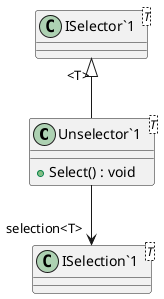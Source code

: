 @startuml
class "Unselector`1"<T> {
    + Select() : void
}
class "ISelector`1"<T> {
}
class "ISelection`1"<T> {
}
"ISelector`1" "<T>" <|-- "Unselector`1"
"Unselector`1" --> "selection<T>" "ISelection`1"
@enduml

